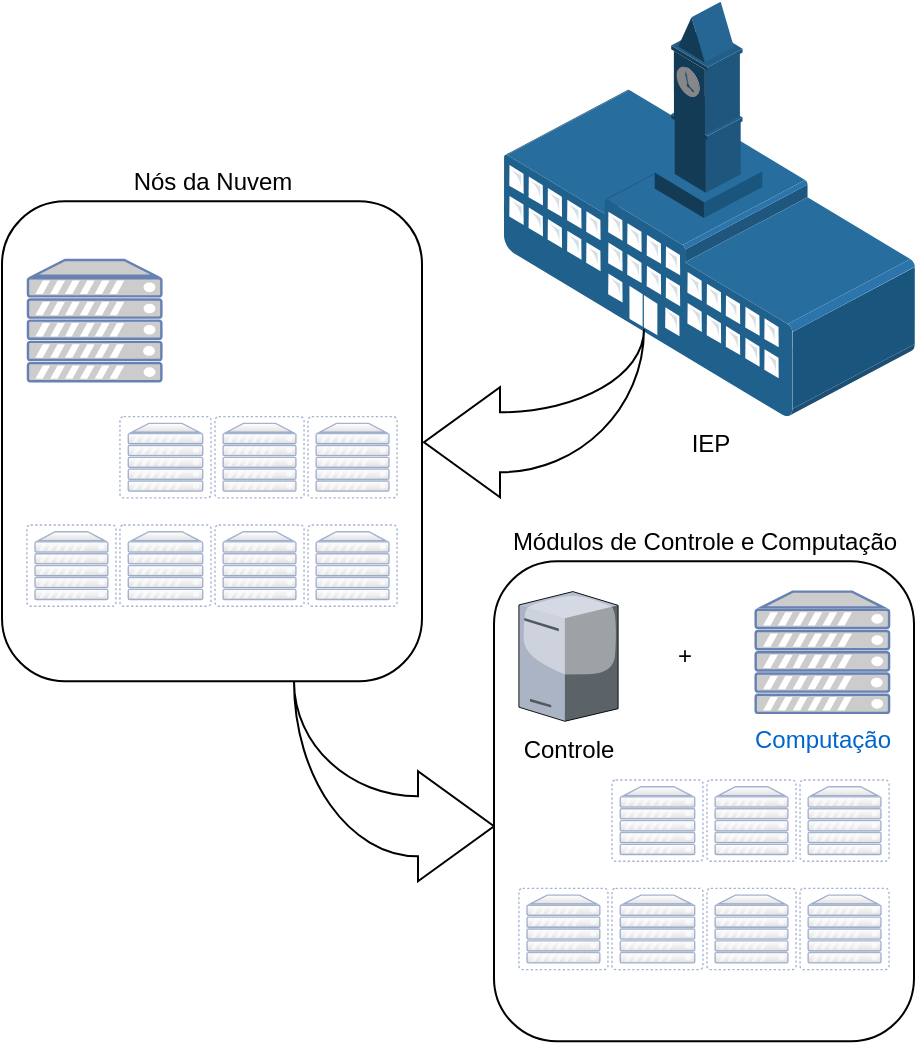 <mxfile version="14.9.3" type="google"><diagram id="KTd81iU8n_7mz0TYtXjP" name="Page-1"><mxGraphModel dx="1630" dy="919" grid="1" gridSize="10" guides="1" tooltips="1" connect="1" arrows="1" fold="1" page="1" pageScale="1" pageWidth="1169" pageHeight="827" math="0" shadow="0"><root><mxCell id="0"/><mxCell id="1" parent="0"/><mxCell id="HgfOCjZr-AA56vqcPzPx-9" value="" style="group" vertex="1" connectable="0" parent="1"><mxGeometry x="310" y="60.64" width="455.45" height="520" as="geometry"/></mxCell><mxCell id="ADJj_TOVKNsagJ-pzZ_Y-3" value="IEP" style="points=[];aspect=fixed;html=1;align=center;shadow=0;dashed=0;image;image=img/lib/allied_telesis/buildings/School_Building.svg;sketch=0;" parent="HgfOCjZr-AA56vqcPzPx-9" vertex="1"><mxGeometry x="250" width="205.45" height="207.69" as="geometry"/></mxCell><mxCell id="HgfOCjZr-AA56vqcPzPx-2" value="" style="html=1;shadow=0;dashed=0;align=center;verticalAlign=middle;shape=mxgraph.arrows2.jumpInArrow;dy=15;dx=38;arrowHead=55;rotation=-180;" vertex="1" parent="HgfOCjZr-AA56vqcPzPx-9"><mxGeometry x="210" y="164" width="110" height="84" as="geometry"/></mxCell><mxCell id="HgfOCjZr-AA56vqcPzPx-3" value="" style="rounded=1;whiteSpace=wrap;html=1;" vertex="1" parent="HgfOCjZr-AA56vqcPzPx-9"><mxGeometry x="-1" y="100" width="210" height="240" as="geometry"/></mxCell><mxCell id="HgfOCjZr-AA56vqcPzPx-4" value="" style="html=1;shadow=0;dashed=0;align=center;verticalAlign=middle;shape=mxgraph.arrows2.jumpInArrow;dy=15;dx=38;arrowHead=55;rotation=-180;flipH=1;" vertex="1" parent="HgfOCjZr-AA56vqcPzPx-9"><mxGeometry x="145" y="340" width="100" height="100" as="geometry"/></mxCell><mxCell id="HgfOCjZr-AA56vqcPzPx-5" value="" style="rounded=1;whiteSpace=wrap;html=1;" vertex="1" parent="HgfOCjZr-AA56vqcPzPx-9"><mxGeometry x="245" y="280" width="210" height="240" as="geometry"/></mxCell><mxCell id="ADJj_TOVKNsagJ-pzZ_Y-4" value="" style="fontColor=#0066CC;verticalAlign=top;verticalLabelPosition=bottom;labelPosition=center;align=center;html=1;outlineConnect=0;fillColor=#CCCCCC;strokeColor=#6881B3;gradientColor=none;gradientDirection=north;strokeWidth=2;shape=mxgraph.networks.server;sketch=0;aspect=fixed;" parent="HgfOCjZr-AA56vqcPzPx-9" vertex="1"><mxGeometry x="11.98" y="129.36" width="66.7" height="60.64" as="geometry"/></mxCell><mxCell id="HgfOCjZr-AA56vqcPzPx-46" value="" style="group" vertex="1" connectable="0" parent="HgfOCjZr-AA56vqcPzPx-9"><mxGeometry x="11.46" y="207.69" width="185.08" height="94.8" as="geometry"/></mxCell><mxCell id="ADJj_TOVKNsagJ-pzZ_Y-9" value="" style="fontColor=#0066CC;verticalAlign=top;verticalLabelPosition=bottom;labelPosition=center;align=center;html=1;outlineConnect=0;fillColor=#CCCCCC;strokeColor=#6881B3;gradientDirection=north;strokeWidth=2;shape=mxgraph.networks.virtual_server;sketch=0;gradientColor=#ffffff;opacity=60;" parent="HgfOCjZr-AA56vqcPzPx-46" vertex="1"><mxGeometry y="54.16" width="44.52" height="40.64" as="geometry"/></mxCell><mxCell id="HgfOCjZr-AA56vqcPzPx-17" value="" style="fontColor=#0066CC;verticalAlign=top;verticalLabelPosition=bottom;labelPosition=center;align=center;html=1;outlineConnect=0;fillColor=#CCCCCC;strokeColor=#6881B3;gradientDirection=north;strokeWidth=2;shape=mxgraph.networks.virtual_server;sketch=0;gradientColor=#ffffff;opacity=60;" vertex="1" parent="HgfOCjZr-AA56vqcPzPx-46"><mxGeometry x="46.52" y="54.16" width="45.52" height="40.64" as="geometry"/></mxCell><mxCell id="HgfOCjZr-AA56vqcPzPx-19" value="" style="fontColor=#0066CC;verticalAlign=top;verticalLabelPosition=bottom;labelPosition=center;align=center;html=1;outlineConnect=0;fillColor=#CCCCCC;strokeColor=#6881B3;gradientDirection=north;strokeWidth=2;shape=mxgraph.networks.virtual_server;sketch=0;gradientColor=#ffffff;opacity=60;" vertex="1" parent="HgfOCjZr-AA56vqcPzPx-46"><mxGeometry x="94.04" y="54.16" width="44.52" height="40.64" as="geometry"/></mxCell><mxCell id="HgfOCjZr-AA56vqcPzPx-18" value="" style="fontColor=#0066CC;verticalAlign=top;verticalLabelPosition=bottom;labelPosition=center;align=center;html=1;outlineConnect=0;fillColor=#CCCCCC;strokeColor=#6881B3;gradientDirection=north;strokeWidth=2;shape=mxgraph.networks.virtual_server;sketch=0;gradientColor=#ffffff;opacity=60;" vertex="1" parent="HgfOCjZr-AA56vqcPzPx-46"><mxGeometry x="140.56" y="54.16" width="44.52" height="40.64" as="geometry"/></mxCell><mxCell id="HgfOCjZr-AA56vqcPzPx-23" value="" style="fontColor=#0066CC;verticalAlign=top;verticalLabelPosition=bottom;labelPosition=center;align=center;html=1;outlineConnect=0;fillColor=#CCCCCC;strokeColor=#6881B3;gradientDirection=north;strokeWidth=2;shape=mxgraph.networks.virtual_server;sketch=0;gradientColor=#ffffff;opacity=60;" vertex="1" parent="HgfOCjZr-AA56vqcPzPx-46"><mxGeometry x="46.52" width="45.52" height="40.64" as="geometry"/></mxCell><mxCell id="HgfOCjZr-AA56vqcPzPx-24" value="" style="fontColor=#0066CC;verticalAlign=top;verticalLabelPosition=bottom;labelPosition=center;align=center;html=1;outlineConnect=0;fillColor=#CCCCCC;strokeColor=#6881B3;gradientDirection=north;strokeWidth=2;shape=mxgraph.networks.virtual_server;sketch=0;gradientColor=#ffffff;opacity=60;" vertex="1" parent="HgfOCjZr-AA56vqcPzPx-46"><mxGeometry x="94.04" width="44.52" height="40.64" as="geometry"/></mxCell><mxCell id="HgfOCjZr-AA56vqcPzPx-25" value="" style="fontColor=#0066CC;verticalAlign=top;verticalLabelPosition=bottom;labelPosition=center;align=center;html=1;outlineConnect=0;fillColor=#CCCCCC;strokeColor=#6881B3;gradientDirection=north;strokeWidth=2;shape=mxgraph.networks.virtual_server;sketch=0;gradientColor=#ffffff;opacity=60;" vertex="1" parent="HgfOCjZr-AA56vqcPzPx-46"><mxGeometry x="140.56" width="44.52" height="40.64" as="geometry"/></mxCell><mxCell id="HgfOCjZr-AA56vqcPzPx-47" value="" style="group" vertex="1" connectable="0" parent="HgfOCjZr-AA56vqcPzPx-9"><mxGeometry x="257.46" y="389.36" width="185.08" height="94.8" as="geometry"/></mxCell><mxCell id="HgfOCjZr-AA56vqcPzPx-48" value="" style="fontColor=#0066CC;verticalAlign=top;verticalLabelPosition=bottom;labelPosition=center;align=center;html=1;outlineConnect=0;fillColor=#CCCCCC;strokeColor=#6881B3;gradientDirection=north;strokeWidth=2;shape=mxgraph.networks.virtual_server;sketch=0;gradientColor=#ffffff;opacity=60;" vertex="1" parent="HgfOCjZr-AA56vqcPzPx-47"><mxGeometry y="54.16" width="44.52" height="40.64" as="geometry"/></mxCell><mxCell id="HgfOCjZr-AA56vqcPzPx-49" value="" style="fontColor=#0066CC;verticalAlign=top;verticalLabelPosition=bottom;labelPosition=center;align=center;html=1;outlineConnect=0;fillColor=#CCCCCC;strokeColor=#6881B3;gradientDirection=north;strokeWidth=2;shape=mxgraph.networks.virtual_server;sketch=0;gradientColor=#ffffff;opacity=60;" vertex="1" parent="HgfOCjZr-AA56vqcPzPx-47"><mxGeometry x="46.52" y="54.16" width="45.52" height="40.64" as="geometry"/></mxCell><mxCell id="HgfOCjZr-AA56vqcPzPx-50" value="" style="fontColor=#0066CC;verticalAlign=top;verticalLabelPosition=bottom;labelPosition=center;align=center;html=1;outlineConnect=0;fillColor=#CCCCCC;strokeColor=#6881B3;gradientDirection=north;strokeWidth=2;shape=mxgraph.networks.virtual_server;sketch=0;gradientColor=#ffffff;opacity=60;" vertex="1" parent="HgfOCjZr-AA56vqcPzPx-47"><mxGeometry x="94.04" y="54.16" width="44.52" height="40.64" as="geometry"/></mxCell><mxCell id="HgfOCjZr-AA56vqcPzPx-51" value="" style="fontColor=#0066CC;verticalAlign=top;verticalLabelPosition=bottom;labelPosition=center;align=center;html=1;outlineConnect=0;fillColor=#CCCCCC;strokeColor=#6881B3;gradientDirection=north;strokeWidth=2;shape=mxgraph.networks.virtual_server;sketch=0;gradientColor=#ffffff;opacity=60;" vertex="1" parent="HgfOCjZr-AA56vqcPzPx-47"><mxGeometry x="140.56" y="54.16" width="44.52" height="40.64" as="geometry"/></mxCell><mxCell id="HgfOCjZr-AA56vqcPzPx-52" value="" style="fontColor=#0066CC;verticalAlign=top;verticalLabelPosition=bottom;labelPosition=center;align=center;html=1;outlineConnect=0;fillColor=#CCCCCC;strokeColor=#6881B3;gradientDirection=north;strokeWidth=2;shape=mxgraph.networks.virtual_server;sketch=0;gradientColor=#ffffff;opacity=60;" vertex="1" parent="HgfOCjZr-AA56vqcPzPx-47"><mxGeometry x="46.52" width="45.52" height="40.64" as="geometry"/></mxCell><mxCell id="HgfOCjZr-AA56vqcPzPx-53" value="" style="fontColor=#0066CC;verticalAlign=top;verticalLabelPosition=bottom;labelPosition=center;align=center;html=1;outlineConnect=0;fillColor=#CCCCCC;strokeColor=#6881B3;gradientDirection=north;strokeWidth=2;shape=mxgraph.networks.virtual_server;sketch=0;gradientColor=#ffffff;opacity=60;" vertex="1" parent="HgfOCjZr-AA56vqcPzPx-47"><mxGeometry x="94.04" width="44.52" height="40.64" as="geometry"/></mxCell><mxCell id="HgfOCjZr-AA56vqcPzPx-54" value="" style="fontColor=#0066CC;verticalAlign=top;verticalLabelPosition=bottom;labelPosition=center;align=center;html=1;outlineConnect=0;fillColor=#CCCCCC;strokeColor=#6881B3;gradientDirection=north;strokeWidth=2;shape=mxgraph.networks.virtual_server;sketch=0;gradientColor=#ffffff;opacity=60;" vertex="1" parent="HgfOCjZr-AA56vqcPzPx-47"><mxGeometry x="140.56" width="44.52" height="40.64" as="geometry"/></mxCell><mxCell id="HgfOCjZr-AA56vqcPzPx-45" value="Nós da Nuvem" style="text;html=1;align=center;verticalAlign=middle;resizable=0;points=[];autosize=1;strokeColor=none;" vertex="1" parent="HgfOCjZr-AA56vqcPzPx-9"><mxGeometry x="59" y="80.0" width="90" height="20" as="geometry"/></mxCell><mxCell id="HgfOCjZr-AA56vqcPzPx-55" value="Módulos de Controle e Computação" style="text;html=1;align=center;verticalAlign=middle;resizable=0;points=[];autosize=1;strokeColor=none;" vertex="1" parent="HgfOCjZr-AA56vqcPzPx-9"><mxGeometry x="245" y="260" width="210" height="20" as="geometry"/></mxCell><mxCell id="HgfOCjZr-AA56vqcPzPx-1" value="Controle" style="verticalLabelPosition=bottom;aspect=fixed;html=1;verticalAlign=top;strokeColor=none;align=center;outlineConnect=0;shape=mxgraph.citrix.license_server;" vertex="1" parent="HgfOCjZr-AA56vqcPzPx-9"><mxGeometry x="257.46" y="295.16" width="49.58" height="64.84" as="geometry"/></mxCell><mxCell id="HgfOCjZr-AA56vqcPzPx-56" value="+" style="text;html=1;align=center;verticalAlign=middle;resizable=0;points=[];autosize=1;strokeColor=none;" vertex="1" parent="HgfOCjZr-AA56vqcPzPx-9"><mxGeometry x="330.0" y="317.58" width="20" height="20" as="geometry"/></mxCell><mxCell id="HgfOCjZr-AA56vqcPzPx-57" value="Computação" style="fontColor=#0066CC;verticalAlign=top;verticalLabelPosition=bottom;labelPosition=center;align=center;html=1;outlineConnect=0;fillColor=#CCCCCC;strokeColor=#6881B3;gradientColor=none;gradientDirection=north;strokeWidth=2;shape=mxgraph.networks.server;sketch=0;aspect=fixed;" vertex="1" parent="HgfOCjZr-AA56vqcPzPx-9"><mxGeometry x="375.84" y="295.16" width="66.7" height="60.64" as="geometry"/></mxCell></root></mxGraphModel></diagram></mxfile>
